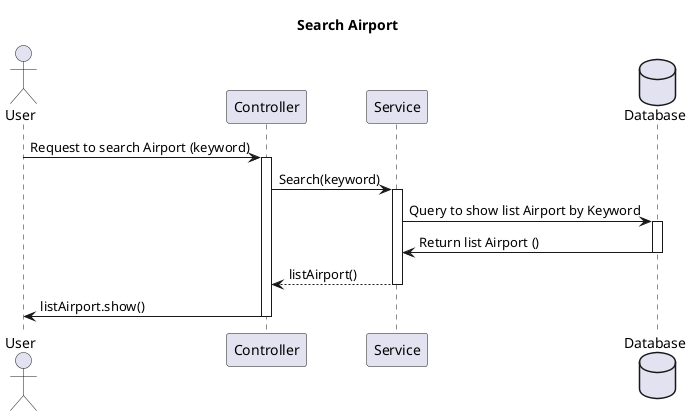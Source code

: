 @startuml
title Search Airport
actor User as u
participant Controller as ctrl
participant Service as sv
database Database as db

u -> ctrl: Request to search Airport (keyword)
activate ctrl
ctrl->sv: Search(keyword)
activate sv
sv->db: Query to show list Airport by Keyword
activate db
db->sv: Return list Airport ()
deactivate db
sv-->ctrl: listAirport()
deactivate sv
ctrl->u:listAirport.show()
deactivate ctrl
@enduml